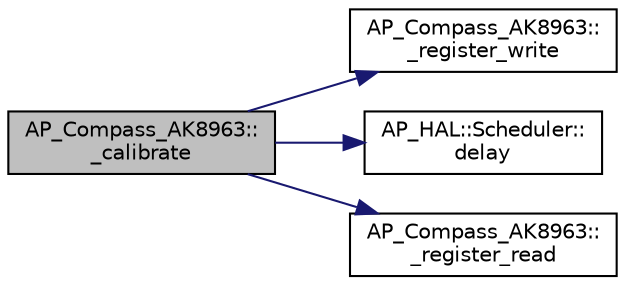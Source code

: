 digraph "AP_Compass_AK8963::_calibrate"
{
 // INTERACTIVE_SVG=YES
  edge [fontname="Helvetica",fontsize="10",labelfontname="Helvetica",labelfontsize="10"];
  node [fontname="Helvetica",fontsize="10",shape=record];
  rankdir="LR";
  Node1 [label="AP_Compass_AK8963::\l_calibrate",height=0.2,width=0.4,color="black", fillcolor="grey75", style="filled" fontcolor="black"];
  Node1 -> Node2 [color="midnightblue",fontsize="10",style="solid",fontname="Helvetica"];
  Node2 [label="AP_Compass_AK8963::\l_register_write",height=0.2,width=0.4,color="black", fillcolor="white", style="filled",URL="$classAP__Compass__AK8963.html#a378f5bb0aa95ca3e840fa2367d633709"];
  Node1 -> Node3 [color="midnightblue",fontsize="10",style="solid",fontname="Helvetica"];
  Node3 [label="AP_HAL::Scheduler::\ldelay",height=0.2,width=0.4,color="black", fillcolor="white", style="filled",URL="$classAP__HAL_1_1Scheduler.html#ab3175e2e6223ccfe82f957e41cc12b26"];
  Node1 -> Node4 [color="midnightblue",fontsize="10",style="solid",fontname="Helvetica"];
  Node4 [label="AP_Compass_AK8963::\l_register_read",height=0.2,width=0.4,color="black", fillcolor="white", style="filled",URL="$classAP__Compass__AK8963.html#ad76d04d22141b079603a9c5726e5c251"];
}
